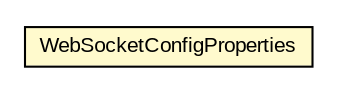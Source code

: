 #!/usr/local/bin/dot
#
# Class diagram 
# Generated by UMLGraph version R5_6-24-gf6e263 (http://www.umlgraph.org/)
#

digraph G {
	edge [fontname="arial",fontsize=10,labelfontname="arial",labelfontsize=10];
	node [fontname="arial",fontsize=10,shape=plaintext];
	nodesep=0.25;
	ranksep=0.5;
	// net.brabenetz.app.springstompserver.config.WebSocketConfigProperties
	c42 [label=<<table title="net.brabenetz.app.springstompserver.config.WebSocketConfigProperties" border="0" cellborder="1" cellspacing="0" cellpadding="2" port="p" bgcolor="lemonChiffon" href="./WebSocketConfigProperties.html">
		<tr><td><table border="0" cellspacing="0" cellpadding="1">
<tr><td align="center" balign="center"> WebSocketConfigProperties </td></tr>
		</table></td></tr>
		</table>>, URL="./WebSocketConfigProperties.html", fontname="arial", fontcolor="black", fontsize=10.0];
}

